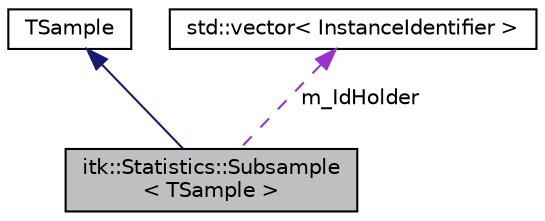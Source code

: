 digraph "itk::Statistics::Subsample&lt; TSample &gt;"
{
 // LATEX_PDF_SIZE
  edge [fontname="Helvetica",fontsize="10",labelfontname="Helvetica",labelfontsize="10"];
  node [fontname="Helvetica",fontsize="10",shape=record];
  Node1 [label="itk::Statistics::Subsample\l\< TSample \>",height=0.2,width=0.4,color="black", fillcolor="grey75", style="filled", fontcolor="black",tooltip="This class stores a subset of instance identifiers from another sample object. You can create a subsa..."];
  Node2 -> Node1 [dir="back",color="midnightblue",fontsize="10",style="solid",fontname="Helvetica"];
  Node2 [label="TSample",height=0.2,width=0.4,color="black", fillcolor="white", style="filled",tooltip=" "];
  Node3 -> Node1 [dir="back",color="darkorchid3",fontsize="10",style="dashed",label=" m_IdHolder" ,fontname="Helvetica"];
  Node3 [label="std::vector\< InstanceIdentifier \>",height=0.2,width=0.4,color="black", fillcolor="white", style="filled",tooltip=" "];
}
